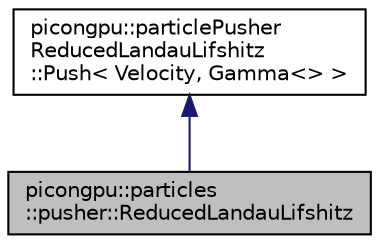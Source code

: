 digraph "picongpu::particles::pusher::ReducedLandauLifshitz"
{
 // LATEX_PDF_SIZE
  edge [fontname="Helvetica",fontsize="10",labelfontname="Helvetica",labelfontsize="10"];
  node [fontname="Helvetica",fontsize="10",shape=record];
  Node1 [label="picongpu::particles\l::pusher::ReducedLandauLifshitz",height=0.2,width=0.4,color="black", fillcolor="grey75", style="filled", fontcolor="black",tooltip=" "];
  Node2 -> Node1 [dir="back",color="midnightblue",fontsize="10",style="solid",fontname="Helvetica"];
  Node2 [label="picongpu::particlePusher\lReducedLandauLifshitz\l::Push\< Velocity, Gamma\<\> \>",height=0.2,width=0.4,color="black", fillcolor="white", style="filled",URL="$structpicongpu_1_1particle_pusher_reduced_landau_lifshitz_1_1_push.html",tooltip=" "];
}
